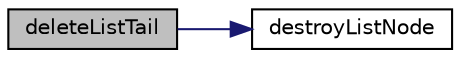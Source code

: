 digraph "deleteListTail"
{
  edge [fontname="Helvetica",fontsize="10",labelfontname="Helvetica",labelfontsize="10"];
  node [fontname="Helvetica",fontsize="10",shape=record];
  rankdir="LR";
  Node1 [label="deleteListTail",height=0.2,width=0.4,color="black", fillcolor="grey75", style="filled", fontcolor="black"];
  Node1 -> Node2 [color="midnightblue",fontsize="10",style="solid",fontname="Helvetica"];
  Node2 [label="destroyListNode",height=0.2,width=0.4,color="black", fillcolor="white", style="filled",URL="$linked_list_8c.html#a4c4622c0d2c12fab6708cd6704033f7a"];
}

